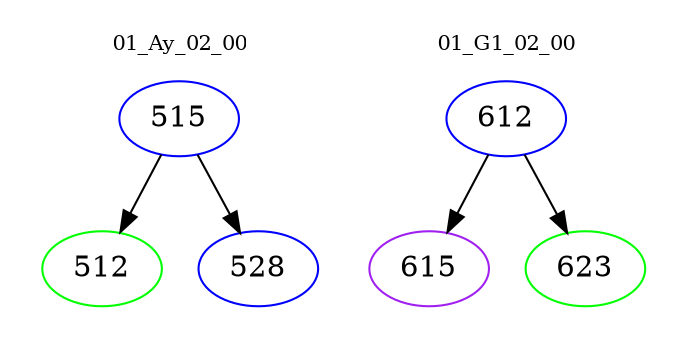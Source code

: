 digraph{
subgraph cluster_0 {
color = white
label = "01_Ay_02_00";
fontsize=10;
T0_515 [label="515", color="blue"]
T0_515 -> T0_512 [color="black"]
T0_512 [label="512", color="green"]
T0_515 -> T0_528 [color="black"]
T0_528 [label="528", color="blue"]
}
subgraph cluster_1 {
color = white
label = "01_G1_02_00";
fontsize=10;
T1_612 [label="612", color="blue"]
T1_612 -> T1_615 [color="black"]
T1_615 [label="615", color="purple"]
T1_612 -> T1_623 [color="black"]
T1_623 [label="623", color="green"]
}
}
